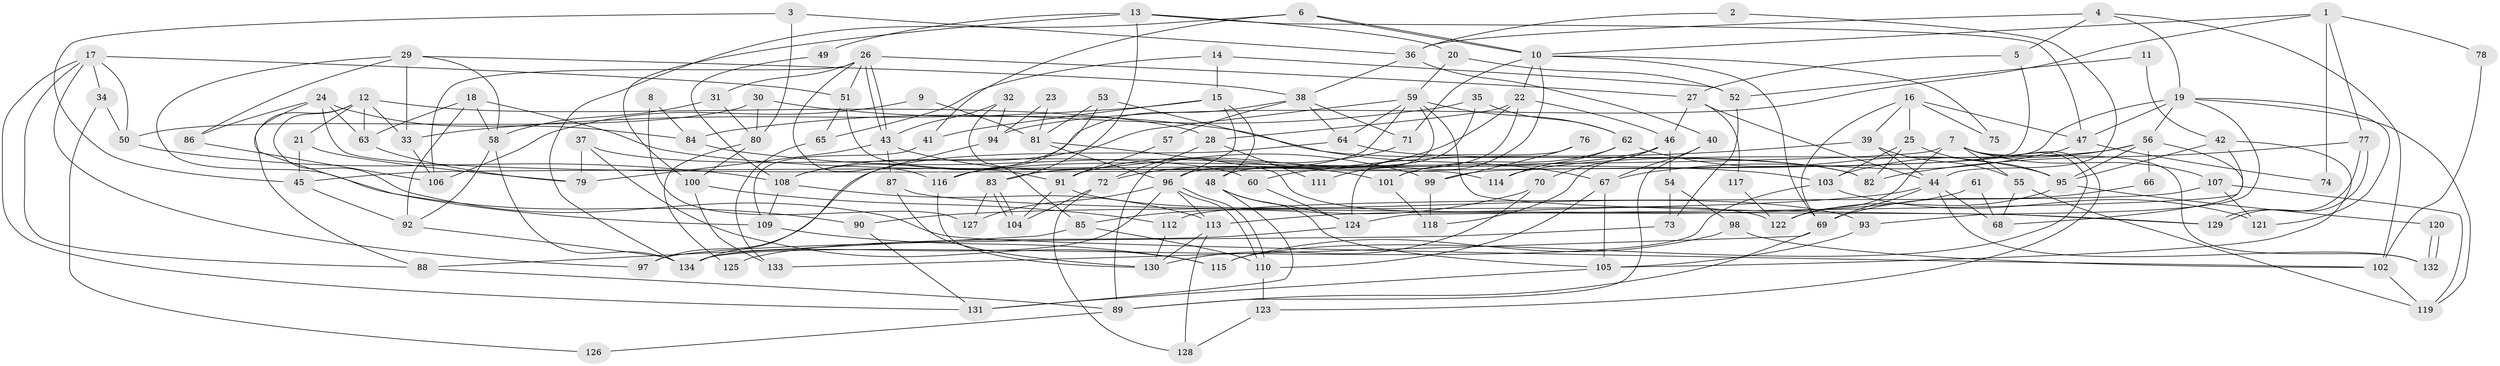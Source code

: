 // Generated by graph-tools (version 1.1) at 2025/50/03/09/25 04:50:09]
// undirected, 134 vertices, 268 edges
graph export_dot {
graph [start="1"]
  node [color=gray90,style=filled];
  1;
  2;
  3;
  4;
  5;
  6;
  7;
  8;
  9;
  10;
  11;
  12;
  13;
  14;
  15;
  16;
  17;
  18;
  19;
  20;
  21;
  22;
  23;
  24;
  25;
  26;
  27;
  28;
  29;
  30;
  31;
  32;
  33;
  34;
  35;
  36;
  37;
  38;
  39;
  40;
  41;
  42;
  43;
  44;
  45;
  46;
  47;
  48;
  49;
  50;
  51;
  52;
  53;
  54;
  55;
  56;
  57;
  58;
  59;
  60;
  61;
  62;
  63;
  64;
  65;
  66;
  67;
  68;
  69;
  70;
  71;
  72;
  73;
  74;
  75;
  76;
  77;
  78;
  79;
  80;
  81;
  82;
  83;
  84;
  85;
  86;
  87;
  88;
  89;
  90;
  91;
  92;
  93;
  94;
  95;
  96;
  97;
  98;
  99;
  100;
  101;
  102;
  103;
  104;
  105;
  106;
  107;
  108;
  109;
  110;
  111;
  112;
  113;
  114;
  115;
  116;
  117;
  118;
  119;
  120;
  121;
  122;
  123;
  124;
  125;
  126;
  127;
  128;
  129;
  130;
  131;
  132;
  133;
  134;
  1 -- 10;
  1 -- 94;
  1 -- 74;
  1 -- 77;
  1 -- 78;
  2 -- 44;
  2 -- 36;
  3 -- 36;
  3 -- 45;
  3 -- 80;
  4 -- 5;
  4 -- 19;
  4 -- 36;
  4 -- 102;
  5 -- 27;
  5 -- 101;
  6 -- 10;
  6 -- 10;
  6 -- 134;
  6 -- 41;
  7 -- 107;
  7 -- 132;
  7 -- 45;
  7 -- 55;
  7 -- 115;
  7 -- 122;
  7 -- 123;
  8 -- 84;
  8 -- 127;
  9 -- 81;
  9 -- 106;
  10 -- 69;
  10 -- 22;
  10 -- 71;
  10 -- 75;
  10 -- 111;
  11 -- 42;
  11 -- 52;
  12 -- 88;
  12 -- 28;
  12 -- 21;
  12 -- 33;
  12 -- 63;
  12 -- 102;
  13 -- 47;
  13 -- 83;
  13 -- 20;
  13 -- 49;
  13 -- 100;
  14 -- 65;
  14 -- 15;
  14 -- 52;
  15 -- 41;
  15 -- 33;
  15 -- 48;
  15 -- 96;
  16 -- 25;
  16 -- 39;
  16 -- 47;
  16 -- 69;
  16 -- 75;
  17 -- 50;
  17 -- 131;
  17 -- 34;
  17 -- 51;
  17 -- 88;
  17 -- 97;
  18 -- 92;
  18 -- 63;
  18 -- 58;
  18 -- 103;
  19 -- 47;
  19 -- 56;
  19 -- 93;
  19 -- 99;
  19 -- 119;
  19 -- 121;
  20 -- 59;
  20 -- 52;
  21 -- 45;
  21 -- 79;
  22 -- 96;
  22 -- 28;
  22 -- 46;
  22 -- 72;
  23 -- 94;
  23 -- 81;
  24 -- 109;
  24 -- 63;
  24 -- 84;
  24 -- 86;
  24 -- 114;
  25 -- 103;
  25 -- 95;
  25 -- 82;
  26 -- 31;
  26 -- 43;
  26 -- 43;
  26 -- 27;
  26 -- 51;
  26 -- 106;
  26 -- 116;
  27 -- 44;
  27 -- 46;
  27 -- 117;
  28 -- 72;
  28 -- 111;
  29 -- 86;
  29 -- 38;
  29 -- 33;
  29 -- 58;
  29 -- 90;
  30 -- 80;
  30 -- 82;
  30 -- 50;
  31 -- 58;
  31 -- 80;
  32 -- 85;
  32 -- 43;
  32 -- 94;
  33 -- 106;
  34 -- 50;
  34 -- 126;
  35 -- 48;
  35 -- 84;
  35 -- 62;
  36 -- 40;
  36 -- 38;
  37 -- 115;
  37 -- 79;
  37 -- 60;
  38 -- 71;
  38 -- 57;
  38 -- 64;
  38 -- 108;
  39 -- 60;
  39 -- 55;
  39 -- 44;
  40 -- 89;
  40 -- 67;
  41 -- 109;
  42 -- 105;
  42 -- 95;
  42 -- 124;
  43 -- 87;
  43 -- 79;
  43 -- 99;
  44 -- 68;
  44 -- 69;
  44 -- 90;
  44 -- 132;
  45 -- 92;
  46 -- 54;
  46 -- 70;
  46 -- 116;
  46 -- 118;
  47 -- 67;
  47 -- 74;
  48 -- 131;
  48 -- 105;
  48 -- 124;
  49 -- 108;
  50 -- 108;
  51 -- 65;
  51 -- 91;
  52 -- 73;
  53 -- 116;
  53 -- 81;
  53 -- 67;
  54 -- 73;
  54 -- 98;
  55 -- 119;
  55 -- 68;
  56 -- 103;
  56 -- 114;
  56 -- 66;
  56 -- 68;
  56 -- 95;
  57 -- 91;
  58 -- 92;
  58 -- 134;
  59 -- 64;
  59 -- 108;
  59 -- 62;
  59 -- 83;
  59 -- 89;
  59 -- 129;
  60 -- 124;
  61 -- 113;
  61 -- 68;
  62 -- 95;
  62 -- 101;
  62 -- 114;
  63 -- 79;
  64 -- 82;
  64 -- 97;
  65 -- 133;
  66 -- 69;
  67 -- 110;
  67 -- 105;
  69 -- 89;
  69 -- 133;
  70 -- 130;
  70 -- 85;
  71 -- 91;
  72 -- 104;
  72 -- 128;
  73 -- 97;
  76 -- 124;
  76 -- 99;
  77 -- 129;
  77 -- 129;
  77 -- 82;
  78 -- 102;
  80 -- 100;
  80 -- 125;
  81 -- 96;
  81 -- 122;
  83 -- 104;
  83 -- 104;
  83 -- 127;
  84 -- 101;
  85 -- 88;
  85 -- 110;
  86 -- 106;
  87 -- 129;
  87 -- 130;
  88 -- 89;
  89 -- 126;
  90 -- 131;
  91 -- 93;
  91 -- 104;
  92 -- 134;
  93 -- 105;
  94 -- 134;
  95 -- 120;
  95 -- 122;
  96 -- 110;
  96 -- 110;
  96 -- 113;
  96 -- 127;
  96 -- 134;
  98 -- 102;
  98 -- 115;
  99 -- 118;
  100 -- 112;
  100 -- 133;
  101 -- 118;
  102 -- 119;
  103 -- 134;
  103 -- 121;
  105 -- 131;
  107 -- 119;
  107 -- 121;
  107 -- 112;
  108 -- 113;
  108 -- 109;
  109 -- 115;
  110 -- 123;
  112 -- 130;
  113 -- 128;
  113 -- 130;
  116 -- 130;
  117 -- 122;
  120 -- 132;
  120 -- 132;
  123 -- 128;
  124 -- 125;
}
